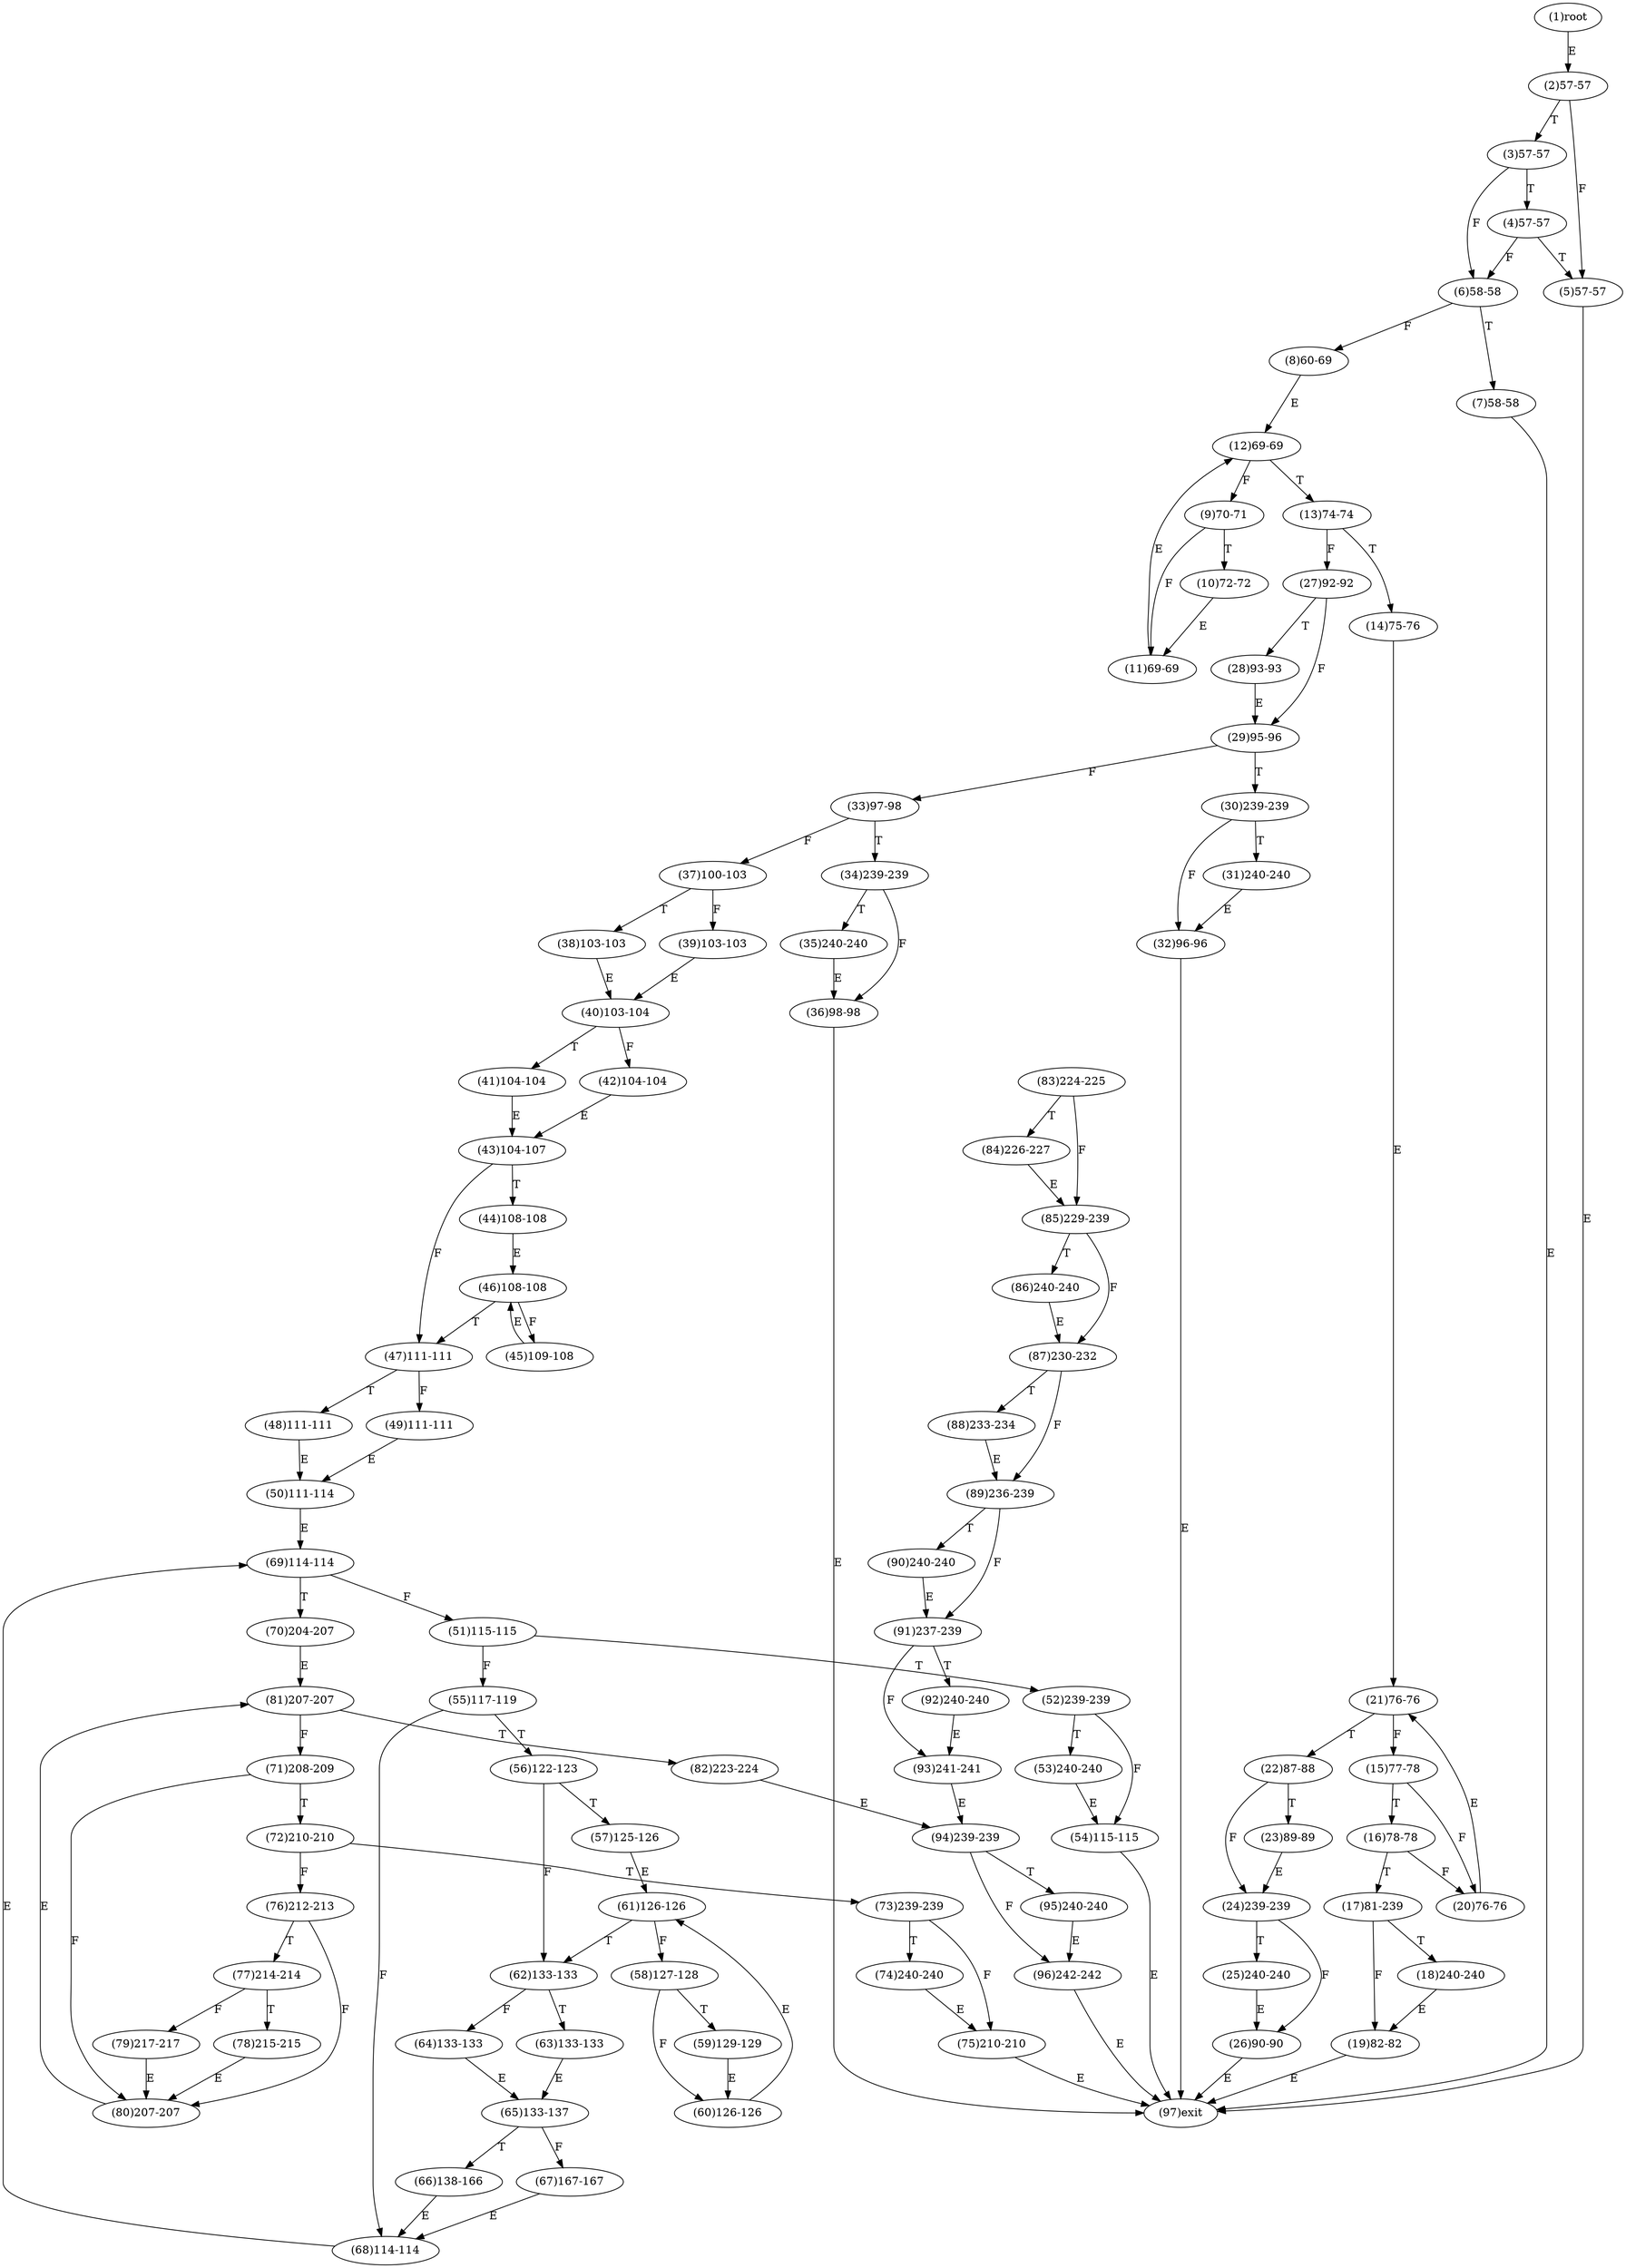 digraph "" { 
1[ label="(1)root"];
2[ label="(2)57-57"];
3[ label="(3)57-57"];
4[ label="(4)57-57"];
5[ label="(5)57-57"];
6[ label="(6)58-58"];
7[ label="(7)58-58"];
8[ label="(8)60-69"];
9[ label="(9)70-71"];
10[ label="(10)72-72"];
11[ label="(11)69-69"];
12[ label="(12)69-69"];
13[ label="(13)74-74"];
14[ label="(14)75-76"];
15[ label="(15)77-78"];
17[ label="(17)81-239"];
16[ label="(16)78-78"];
19[ label="(19)82-82"];
18[ label="(18)240-240"];
21[ label="(21)76-76"];
20[ label="(20)76-76"];
23[ label="(23)89-89"];
22[ label="(22)87-88"];
25[ label="(25)240-240"];
24[ label="(24)239-239"];
27[ label="(27)92-92"];
26[ label="(26)90-90"];
29[ label="(29)95-96"];
28[ label="(28)93-93"];
31[ label="(31)240-240"];
30[ label="(30)239-239"];
34[ label="(34)239-239"];
35[ label="(35)240-240"];
32[ label="(32)96-96"];
33[ label="(33)97-98"];
38[ label="(38)103-103"];
39[ label="(39)103-103"];
36[ label="(36)98-98"];
37[ label="(37)100-103"];
42[ label="(42)104-104"];
43[ label="(43)104-107"];
40[ label="(40)103-104"];
41[ label="(41)104-104"];
46[ label="(46)108-108"];
47[ label="(47)111-111"];
44[ label="(44)108-108"];
45[ label="(45)109-108"];
51[ label="(51)115-115"];
50[ label="(50)111-114"];
49[ label="(49)111-111"];
48[ label="(48)111-111"];
55[ label="(55)117-119"];
54[ label="(54)115-115"];
53[ label="(53)240-240"];
52[ label="(52)239-239"];
59[ label="(59)129-129"];
58[ label="(58)127-128"];
57[ label="(57)125-126"];
56[ label="(56)122-123"];
63[ label="(63)133-133"];
62[ label="(62)133-133"];
61[ label="(61)126-126"];
60[ label="(60)126-126"];
68[ label="(68)114-114"];
69[ label="(69)114-114"];
70[ label="(70)204-207"];
71[ label="(71)208-209"];
64[ label="(64)133-133"];
65[ label="(65)133-137"];
66[ label="(66)138-166"];
67[ label="(67)167-167"];
76[ label="(76)212-213"];
77[ label="(77)214-214"];
78[ label="(78)215-215"];
79[ label="(79)217-217"];
72[ label="(72)210-210"];
73[ label="(73)239-239"];
74[ label="(74)240-240"];
75[ label="(75)210-210"];
85[ label="(85)229-239"];
84[ label="(84)226-227"];
87[ label="(87)230-232"];
86[ label="(86)240-240"];
81[ label="(81)207-207"];
80[ label="(80)207-207"];
83[ label="(83)224-225"];
82[ label="(82)223-224"];
93[ label="(93)241-241"];
92[ label="(92)240-240"];
95[ label="(95)240-240"];
94[ label="(94)239-239"];
89[ label="(89)236-239"];
88[ label="(88)233-234"];
91[ label="(91)237-239"];
90[ label="(90)240-240"];
96[ label="(96)242-242"];
97[ label="(97)exit"];
1->2[ label="E"];
2->5[ label="F"];
2->3[ label="T"];
3->6[ label="F"];
3->4[ label="T"];
4->6[ label="F"];
4->5[ label="T"];
5->97[ label="E"];
6->8[ label="F"];
6->7[ label="T"];
7->97[ label="E"];
8->12[ label="E"];
9->11[ label="F"];
9->10[ label="T"];
10->11[ label="E"];
11->12[ label="E"];
12->9[ label="F"];
12->13[ label="T"];
13->27[ label="F"];
13->14[ label="T"];
14->21[ label="E"];
15->20[ label="F"];
15->16[ label="T"];
16->20[ label="F"];
16->17[ label="T"];
17->19[ label="F"];
17->18[ label="T"];
18->19[ label="E"];
19->97[ label="E"];
20->21[ label="E"];
21->15[ label="F"];
21->22[ label="T"];
22->24[ label="F"];
22->23[ label="T"];
23->24[ label="E"];
24->26[ label="F"];
24->25[ label="T"];
25->26[ label="E"];
26->97[ label="E"];
27->29[ label="F"];
27->28[ label="T"];
28->29[ label="E"];
29->33[ label="F"];
29->30[ label="T"];
30->32[ label="F"];
30->31[ label="T"];
31->32[ label="E"];
32->97[ label="E"];
33->37[ label="F"];
33->34[ label="T"];
34->36[ label="F"];
34->35[ label="T"];
35->36[ label="E"];
36->97[ label="E"];
37->39[ label="F"];
37->38[ label="T"];
38->40[ label="E"];
39->40[ label="E"];
40->42[ label="F"];
40->41[ label="T"];
41->43[ label="E"];
42->43[ label="E"];
43->47[ label="F"];
43->44[ label="T"];
44->46[ label="E"];
45->46[ label="E"];
46->45[ label="F"];
46->47[ label="T"];
47->49[ label="F"];
47->48[ label="T"];
48->50[ label="E"];
49->50[ label="E"];
50->69[ label="E"];
51->55[ label="F"];
51->52[ label="T"];
52->54[ label="F"];
52->53[ label="T"];
53->54[ label="E"];
54->97[ label="E"];
55->68[ label="F"];
55->56[ label="T"];
56->62[ label="F"];
56->57[ label="T"];
57->61[ label="E"];
58->60[ label="F"];
58->59[ label="T"];
59->60[ label="E"];
60->61[ label="E"];
61->58[ label="F"];
61->62[ label="T"];
62->64[ label="F"];
62->63[ label="T"];
63->65[ label="E"];
64->65[ label="E"];
65->67[ label="F"];
65->66[ label="T"];
66->68[ label="E"];
67->68[ label="E"];
68->69[ label="E"];
69->51[ label="F"];
69->70[ label="T"];
70->81[ label="E"];
71->80[ label="F"];
71->72[ label="T"];
72->76[ label="F"];
72->73[ label="T"];
73->75[ label="F"];
73->74[ label="T"];
74->75[ label="E"];
75->97[ label="E"];
76->80[ label="F"];
76->77[ label="T"];
77->79[ label="F"];
77->78[ label="T"];
78->80[ label="E"];
79->80[ label="E"];
80->81[ label="E"];
81->71[ label="F"];
81->82[ label="T"];
82->94[ label="E"];
83->85[ label="F"];
83->84[ label="T"];
84->85[ label="E"];
85->87[ label="F"];
85->86[ label="T"];
86->87[ label="E"];
87->89[ label="F"];
87->88[ label="T"];
88->89[ label="E"];
89->91[ label="F"];
89->90[ label="T"];
90->91[ label="E"];
91->93[ label="F"];
91->92[ label="T"];
92->93[ label="E"];
93->94[ label="E"];
94->96[ label="F"];
94->95[ label="T"];
95->96[ label="E"];
96->97[ label="E"];
}